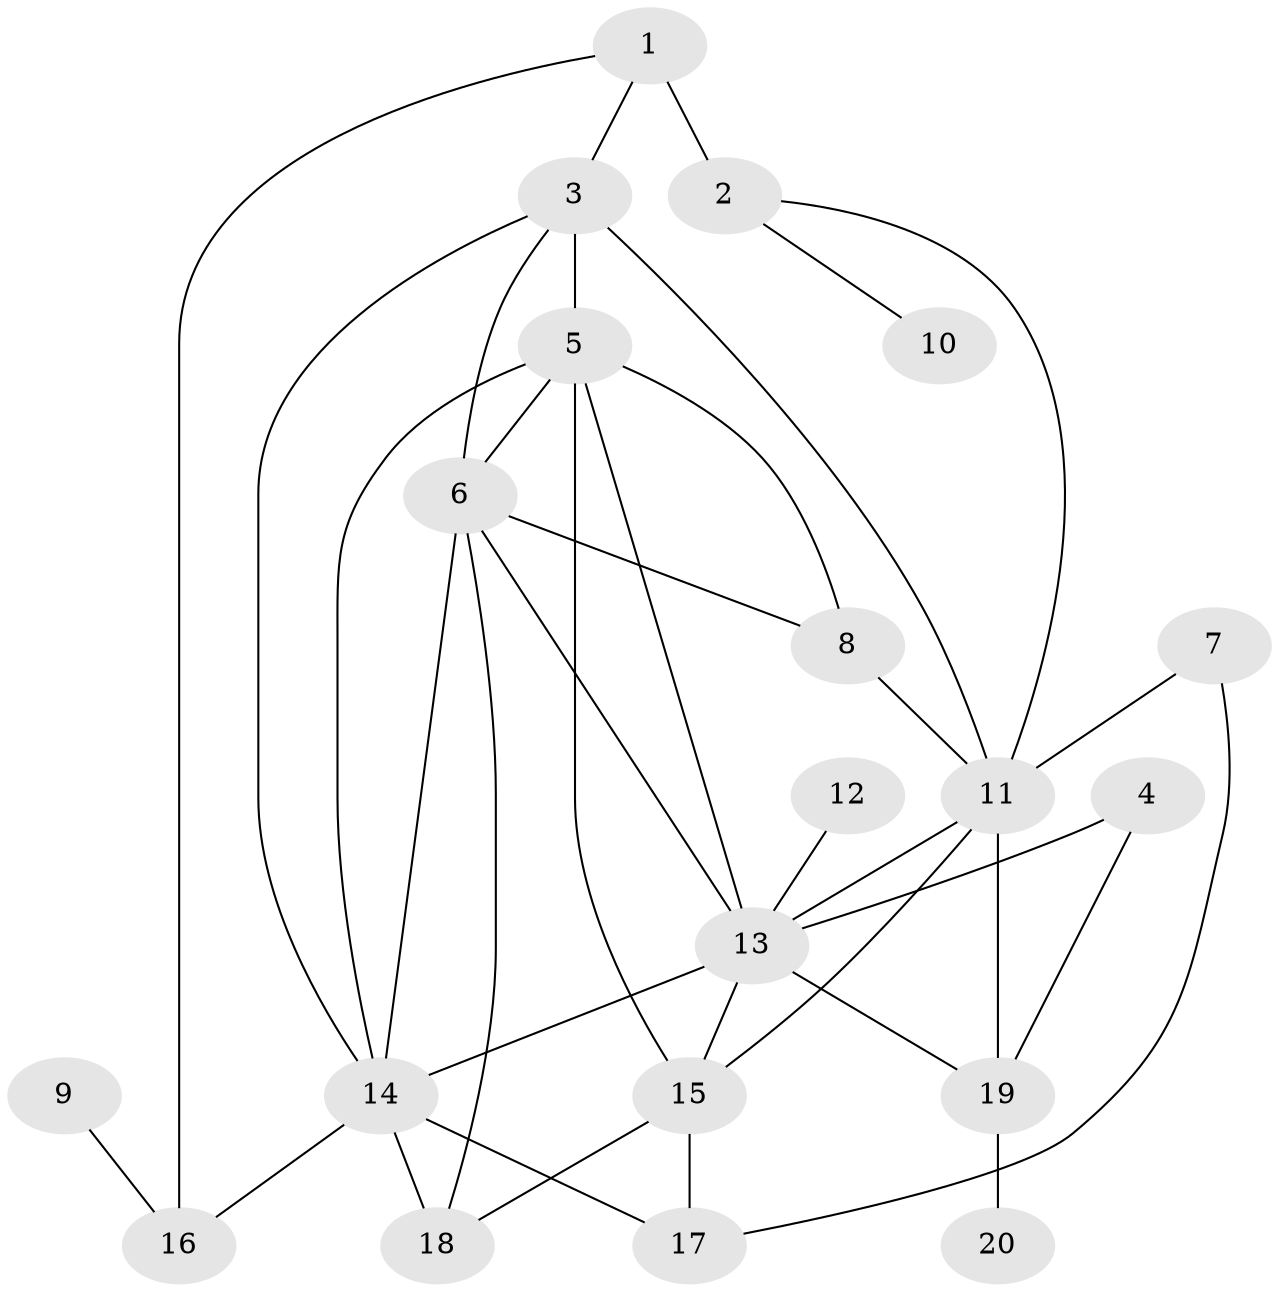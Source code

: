 // original degree distribution, {2: 0.24528301886792453, 4: 0.22641509433962265, 3: 0.2830188679245283, 1: 0.09433962264150944, 5: 0.07547169811320754, 6: 0.03773584905660377, 0: 0.03773584905660377}
// Generated by graph-tools (version 1.1) at 2025/48/03/04/25 22:48:07]
// undirected, 20 vertices, 37 edges
graph export_dot {
  node [color=gray90,style=filled];
  1;
  2;
  3;
  4;
  5;
  6;
  7;
  8;
  9;
  10;
  11;
  12;
  13;
  14;
  15;
  16;
  17;
  18;
  19;
  20;
  1 -- 2 [weight=3.0];
  1 -- 3 [weight=2.0];
  1 -- 16 [weight=1.0];
  2 -- 10 [weight=1.0];
  2 -- 11 [weight=1.0];
  3 -- 5 [weight=1.0];
  3 -- 6 [weight=1.0];
  3 -- 11 [weight=1.0];
  3 -- 14 [weight=1.0];
  4 -- 13 [weight=1.0];
  4 -- 19 [weight=1.0];
  5 -- 6 [weight=1.0];
  5 -- 8 [weight=1.0];
  5 -- 13 [weight=1.0];
  5 -- 14 [weight=2.0];
  5 -- 15 [weight=1.0];
  6 -- 8 [weight=1.0];
  6 -- 13 [weight=2.0];
  6 -- 14 [weight=2.0];
  6 -- 18 [weight=1.0];
  7 -- 11 [weight=1.0];
  7 -- 17 [weight=1.0];
  8 -- 11 [weight=1.0];
  9 -- 16 [weight=1.0];
  11 -- 13 [weight=1.0];
  11 -- 15 [weight=1.0];
  11 -- 19 [weight=1.0];
  12 -- 13 [weight=3.0];
  13 -- 14 [weight=2.0];
  13 -- 15 [weight=1.0];
  13 -- 19 [weight=1.0];
  14 -- 16 [weight=1.0];
  14 -- 17 [weight=1.0];
  14 -- 18 [weight=2.0];
  15 -- 17 [weight=1.0];
  15 -- 18 [weight=1.0];
  19 -- 20 [weight=1.0];
}
